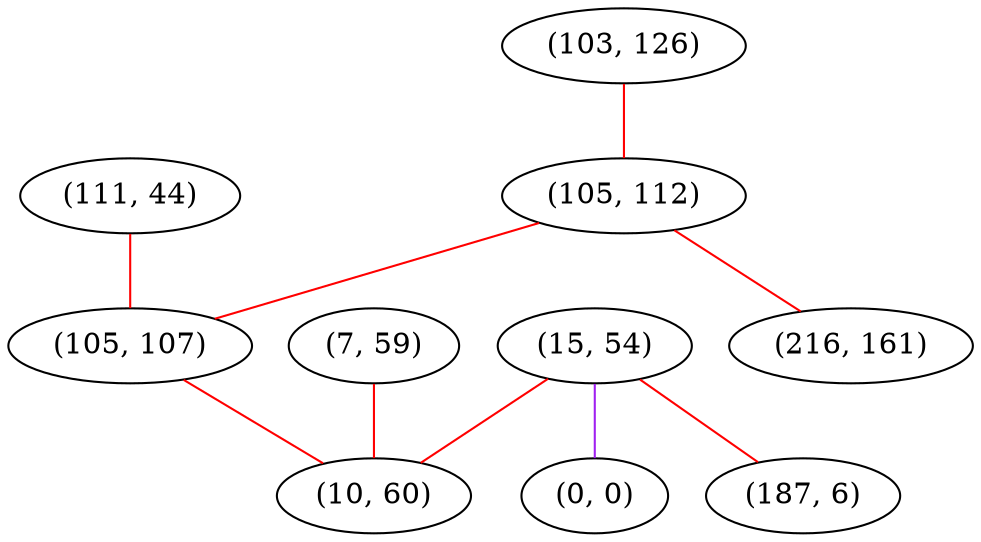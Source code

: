 graph "" {
"(111, 44)";
"(15, 54)";
"(0, 0)";
"(7, 59)";
"(103, 126)";
"(187, 6)";
"(105, 112)";
"(105, 107)";
"(216, 161)";
"(10, 60)";
"(111, 44)" -- "(105, 107)"  [color=red, key=0, weight=1];
"(15, 54)" -- "(0, 0)"  [color=purple, key=0, weight=4];
"(15, 54)" -- "(10, 60)"  [color=red, key=0, weight=1];
"(15, 54)" -- "(187, 6)"  [color=red, key=0, weight=1];
"(7, 59)" -- "(10, 60)"  [color=red, key=0, weight=1];
"(103, 126)" -- "(105, 112)"  [color=red, key=0, weight=1];
"(105, 112)" -- "(216, 161)"  [color=red, key=0, weight=1];
"(105, 112)" -- "(105, 107)"  [color=red, key=0, weight=1];
"(105, 107)" -- "(10, 60)"  [color=red, key=0, weight=1];
}
